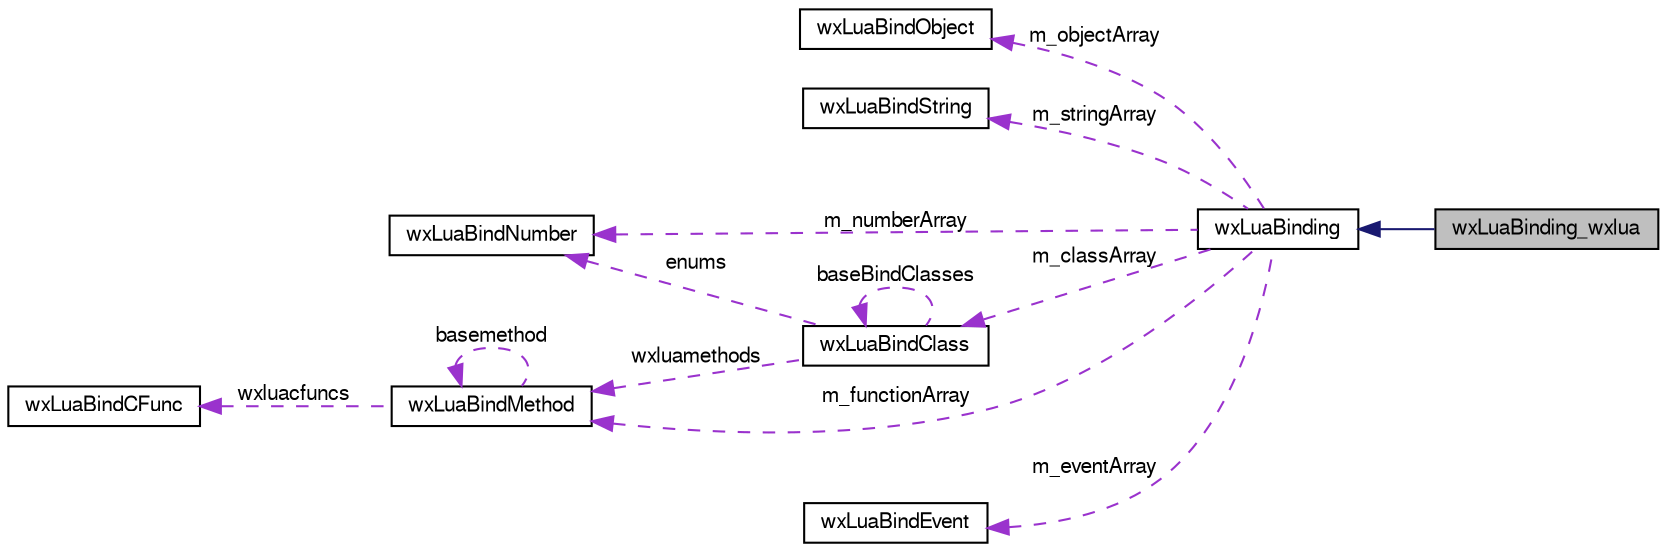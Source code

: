 digraph G
{
  edge [fontname="FreeSans",fontsize="10",labelfontname="FreeSans",labelfontsize="10"];
  node [fontname="FreeSans",fontsize="10",shape=record];
  rankdir=LR;
  Node1 [label="wxLuaBinding_wxlua",height=0.2,width=0.4,color="black", fillcolor="grey75", style="filled" fontcolor="black"];
  Node2 -> Node1 [dir=back,color="midnightblue",fontsize="10",style="solid",fontname="FreeSans"];
  Node2 [label="wxLuaBinding",height=0.2,width=0.4,color="black", fillcolor="white", style="filled",URL="$classwxLuaBinding.html"];
  Node3 -> Node2 [dir=back,color="darkorchid3",fontsize="10",style="dashed",label="m_objectArray",fontname="FreeSans"];
  Node3 [label="wxLuaBindObject",height=0.2,width=0.4,color="black", fillcolor="white", style="filled",URL="$structwxLuaBindObject.html"];
  Node4 -> Node2 [dir=back,color="darkorchid3",fontsize="10",style="dashed",label="m_stringArray",fontname="FreeSans"];
  Node4 [label="wxLuaBindString",height=0.2,width=0.4,color="black", fillcolor="white", style="filled",URL="$structwxLuaBindString.html"];
  Node5 -> Node2 [dir=back,color="darkorchid3",fontsize="10",style="dashed",label="m_numberArray",fontname="FreeSans"];
  Node5 [label="wxLuaBindNumber",height=0.2,width=0.4,color="black", fillcolor="white", style="filled",URL="$structwxLuaBindNumber.html"];
  Node6 -> Node2 [dir=back,color="darkorchid3",fontsize="10",style="dashed",label="m_functionArray",fontname="FreeSans"];
  Node6 [label="wxLuaBindMethod",height=0.2,width=0.4,color="black", fillcolor="white", style="filled",URL="$structwxLuaBindMethod.html"];
  Node7 -> Node6 [dir=back,color="darkorchid3",fontsize="10",style="dashed",label="wxluacfuncs",fontname="FreeSans"];
  Node7 [label="wxLuaBindCFunc",height=0.2,width=0.4,color="black", fillcolor="white", style="filled",URL="$structwxLuaBindCFunc.html"];
  Node6 -> Node6 [dir=back,color="darkorchid3",fontsize="10",style="dashed",label="basemethod",fontname="FreeSans"];
  Node8 -> Node2 [dir=back,color="darkorchid3",fontsize="10",style="dashed",label="m_classArray",fontname="FreeSans"];
  Node8 [label="wxLuaBindClass",height=0.2,width=0.4,color="black", fillcolor="white", style="filled",URL="$structwxLuaBindClass.html"];
  Node5 -> Node8 [dir=back,color="darkorchid3",fontsize="10",style="dashed",label="enums",fontname="FreeSans"];
  Node8 -> Node8 [dir=back,color="darkorchid3",fontsize="10",style="dashed",label="baseBindClasses",fontname="FreeSans"];
  Node6 -> Node8 [dir=back,color="darkorchid3",fontsize="10",style="dashed",label="wxluamethods",fontname="FreeSans"];
  Node9 -> Node2 [dir=back,color="darkorchid3",fontsize="10",style="dashed",label="m_eventArray",fontname="FreeSans"];
  Node9 [label="wxLuaBindEvent",height=0.2,width=0.4,color="black", fillcolor="white", style="filled",URL="$structwxLuaBindEvent.html"];
}

